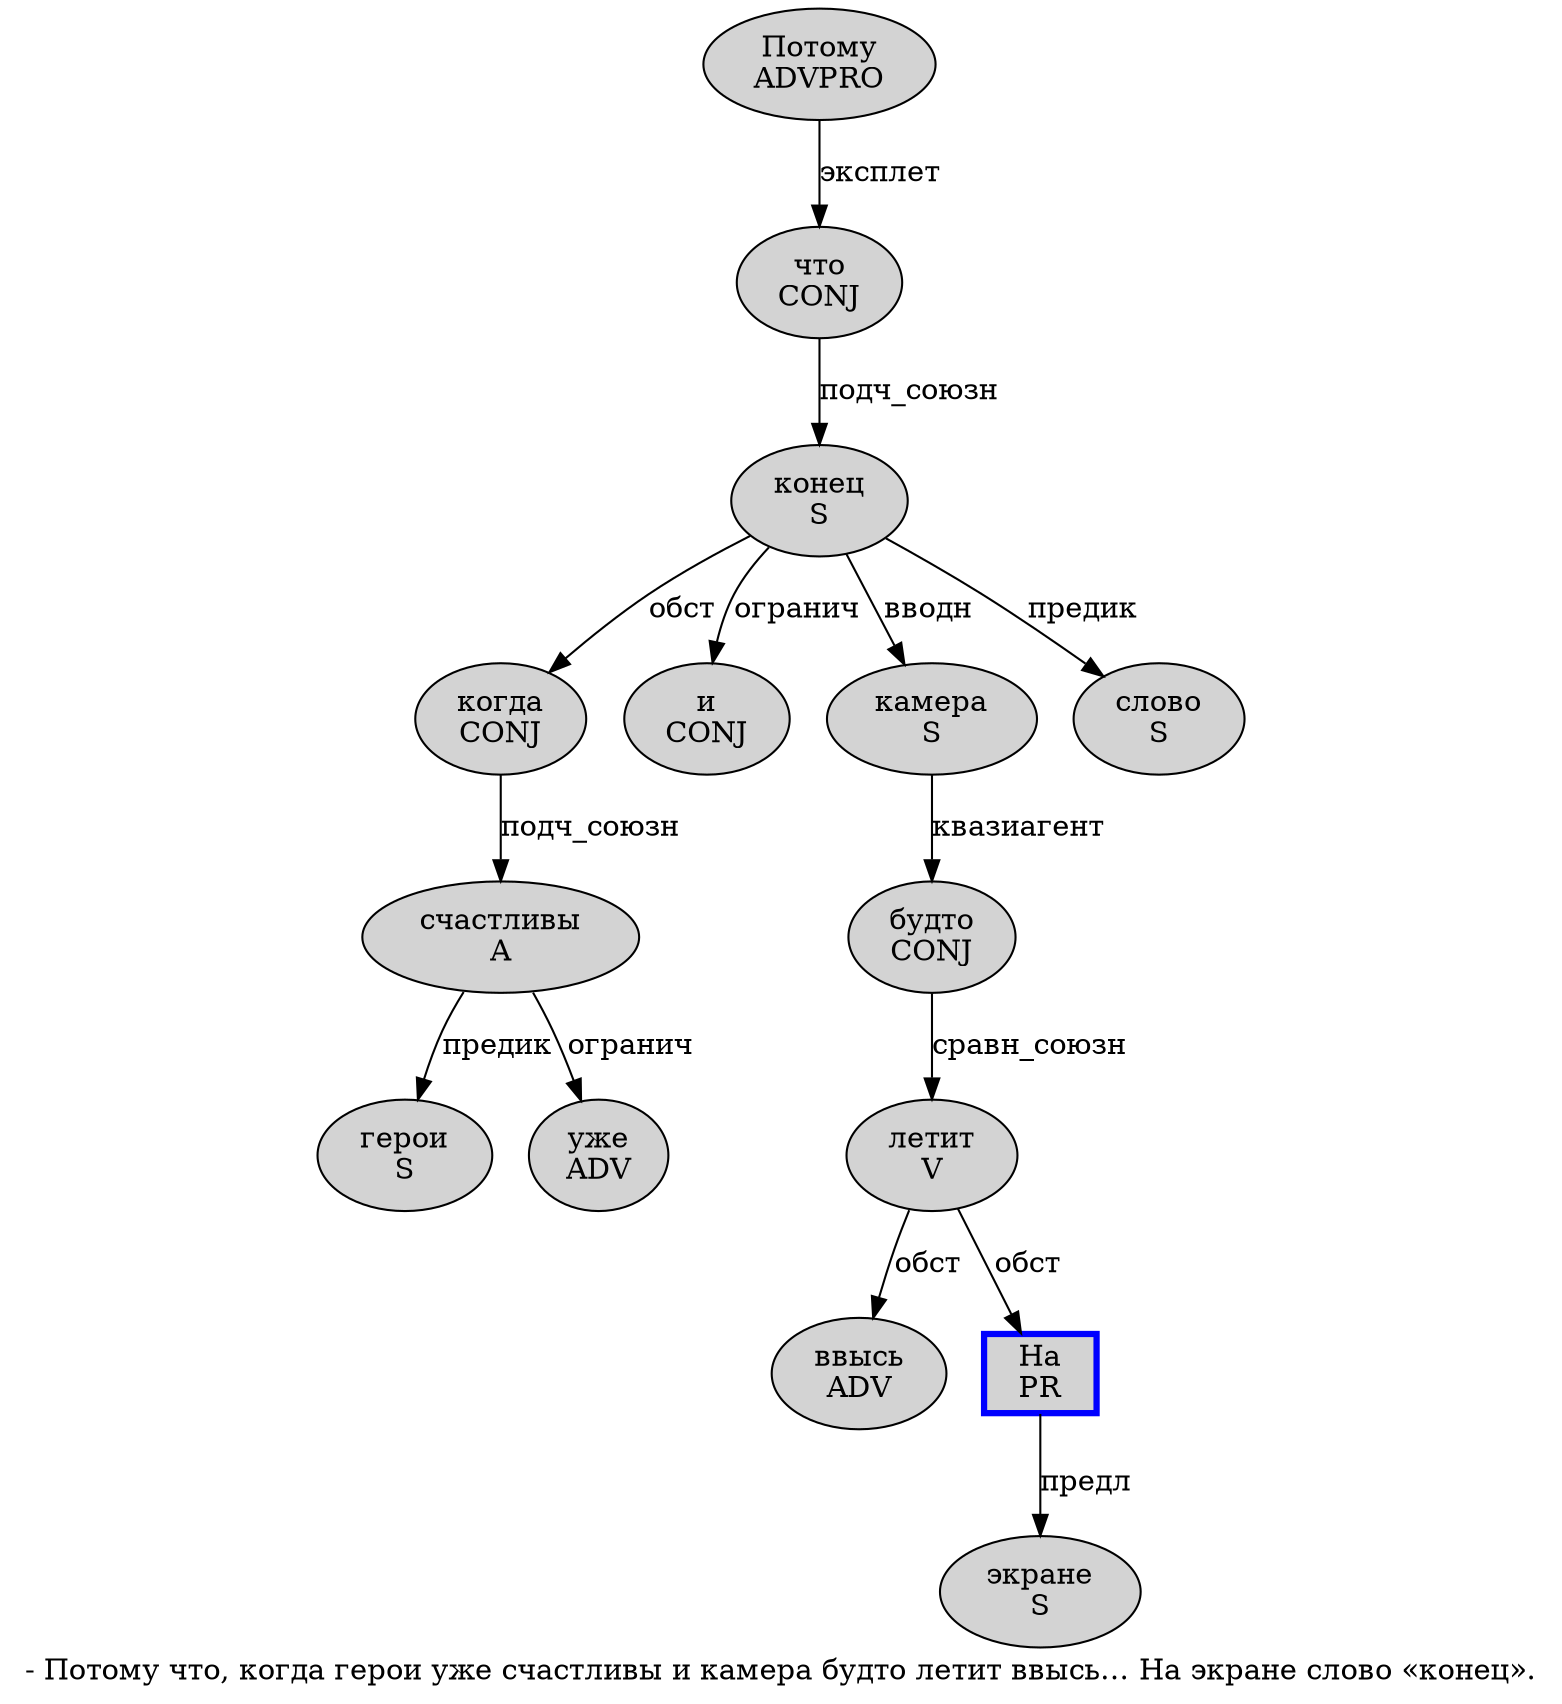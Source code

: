 digraph SENTENCE_687 {
	graph [label="- Потому что, когда герои уже счастливы и камера будто летит ввысь… На экране слово «конец»."]
	node [style=filled]
		1 [label="Потому
ADVPRO" color="" fillcolor=lightgray penwidth=1 shape=ellipse]
		2 [label="что
CONJ" color="" fillcolor=lightgray penwidth=1 shape=ellipse]
		4 [label="когда
CONJ" color="" fillcolor=lightgray penwidth=1 shape=ellipse]
		5 [label="герои
S" color="" fillcolor=lightgray penwidth=1 shape=ellipse]
		6 [label="уже
ADV" color="" fillcolor=lightgray penwidth=1 shape=ellipse]
		7 [label="счастливы
A" color="" fillcolor=lightgray penwidth=1 shape=ellipse]
		8 [label="и
CONJ" color="" fillcolor=lightgray penwidth=1 shape=ellipse]
		9 [label="камера
S" color="" fillcolor=lightgray penwidth=1 shape=ellipse]
		10 [label="будто
CONJ" color="" fillcolor=lightgray penwidth=1 shape=ellipse]
		11 [label="летит
V" color="" fillcolor=lightgray penwidth=1 shape=ellipse]
		12 [label="ввысь
ADV" color="" fillcolor=lightgray penwidth=1 shape=ellipse]
		14 [label="На
PR" color=blue fillcolor=lightgray penwidth=3 shape=box]
		15 [label="экране
S" color="" fillcolor=lightgray penwidth=1 shape=ellipse]
		16 [label="слово
S" color="" fillcolor=lightgray penwidth=1 shape=ellipse]
		18 [label="конец
S" color="" fillcolor=lightgray penwidth=1 shape=ellipse]
			10 -> 11 [label="сравн_союзн"]
			9 -> 10 [label="квазиагент"]
			14 -> 15 [label="предл"]
			7 -> 5 [label="предик"]
			7 -> 6 [label="огранич"]
			18 -> 4 [label="обст"]
			18 -> 8 [label="огранич"]
			18 -> 9 [label="вводн"]
			18 -> 16 [label="предик"]
			2 -> 18 [label="подч_союзн"]
			11 -> 12 [label="обст"]
			11 -> 14 [label="обст"]
			4 -> 7 [label="подч_союзн"]
			1 -> 2 [label="эксплет"]
}